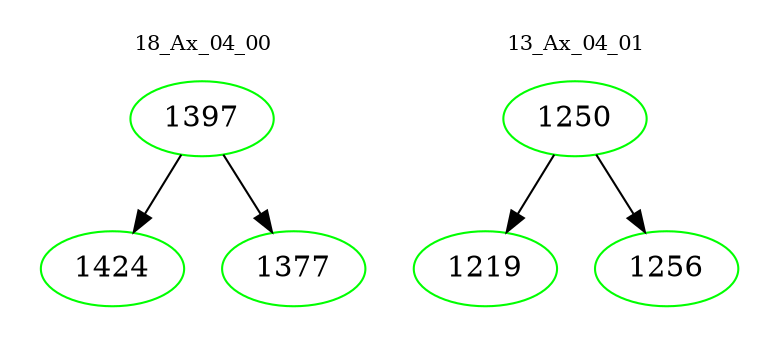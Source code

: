 digraph{
subgraph cluster_0 {
color = white
label = "18_Ax_04_00";
fontsize=10;
T0_1397 [label="1397", color="green"]
T0_1397 -> T0_1424 [color="black"]
T0_1424 [label="1424", color="green"]
T0_1397 -> T0_1377 [color="black"]
T0_1377 [label="1377", color="green"]
}
subgraph cluster_1 {
color = white
label = "13_Ax_04_01";
fontsize=10;
T1_1250 [label="1250", color="green"]
T1_1250 -> T1_1219 [color="black"]
T1_1219 [label="1219", color="green"]
T1_1250 -> T1_1256 [color="black"]
T1_1256 [label="1256", color="green"]
}
}
